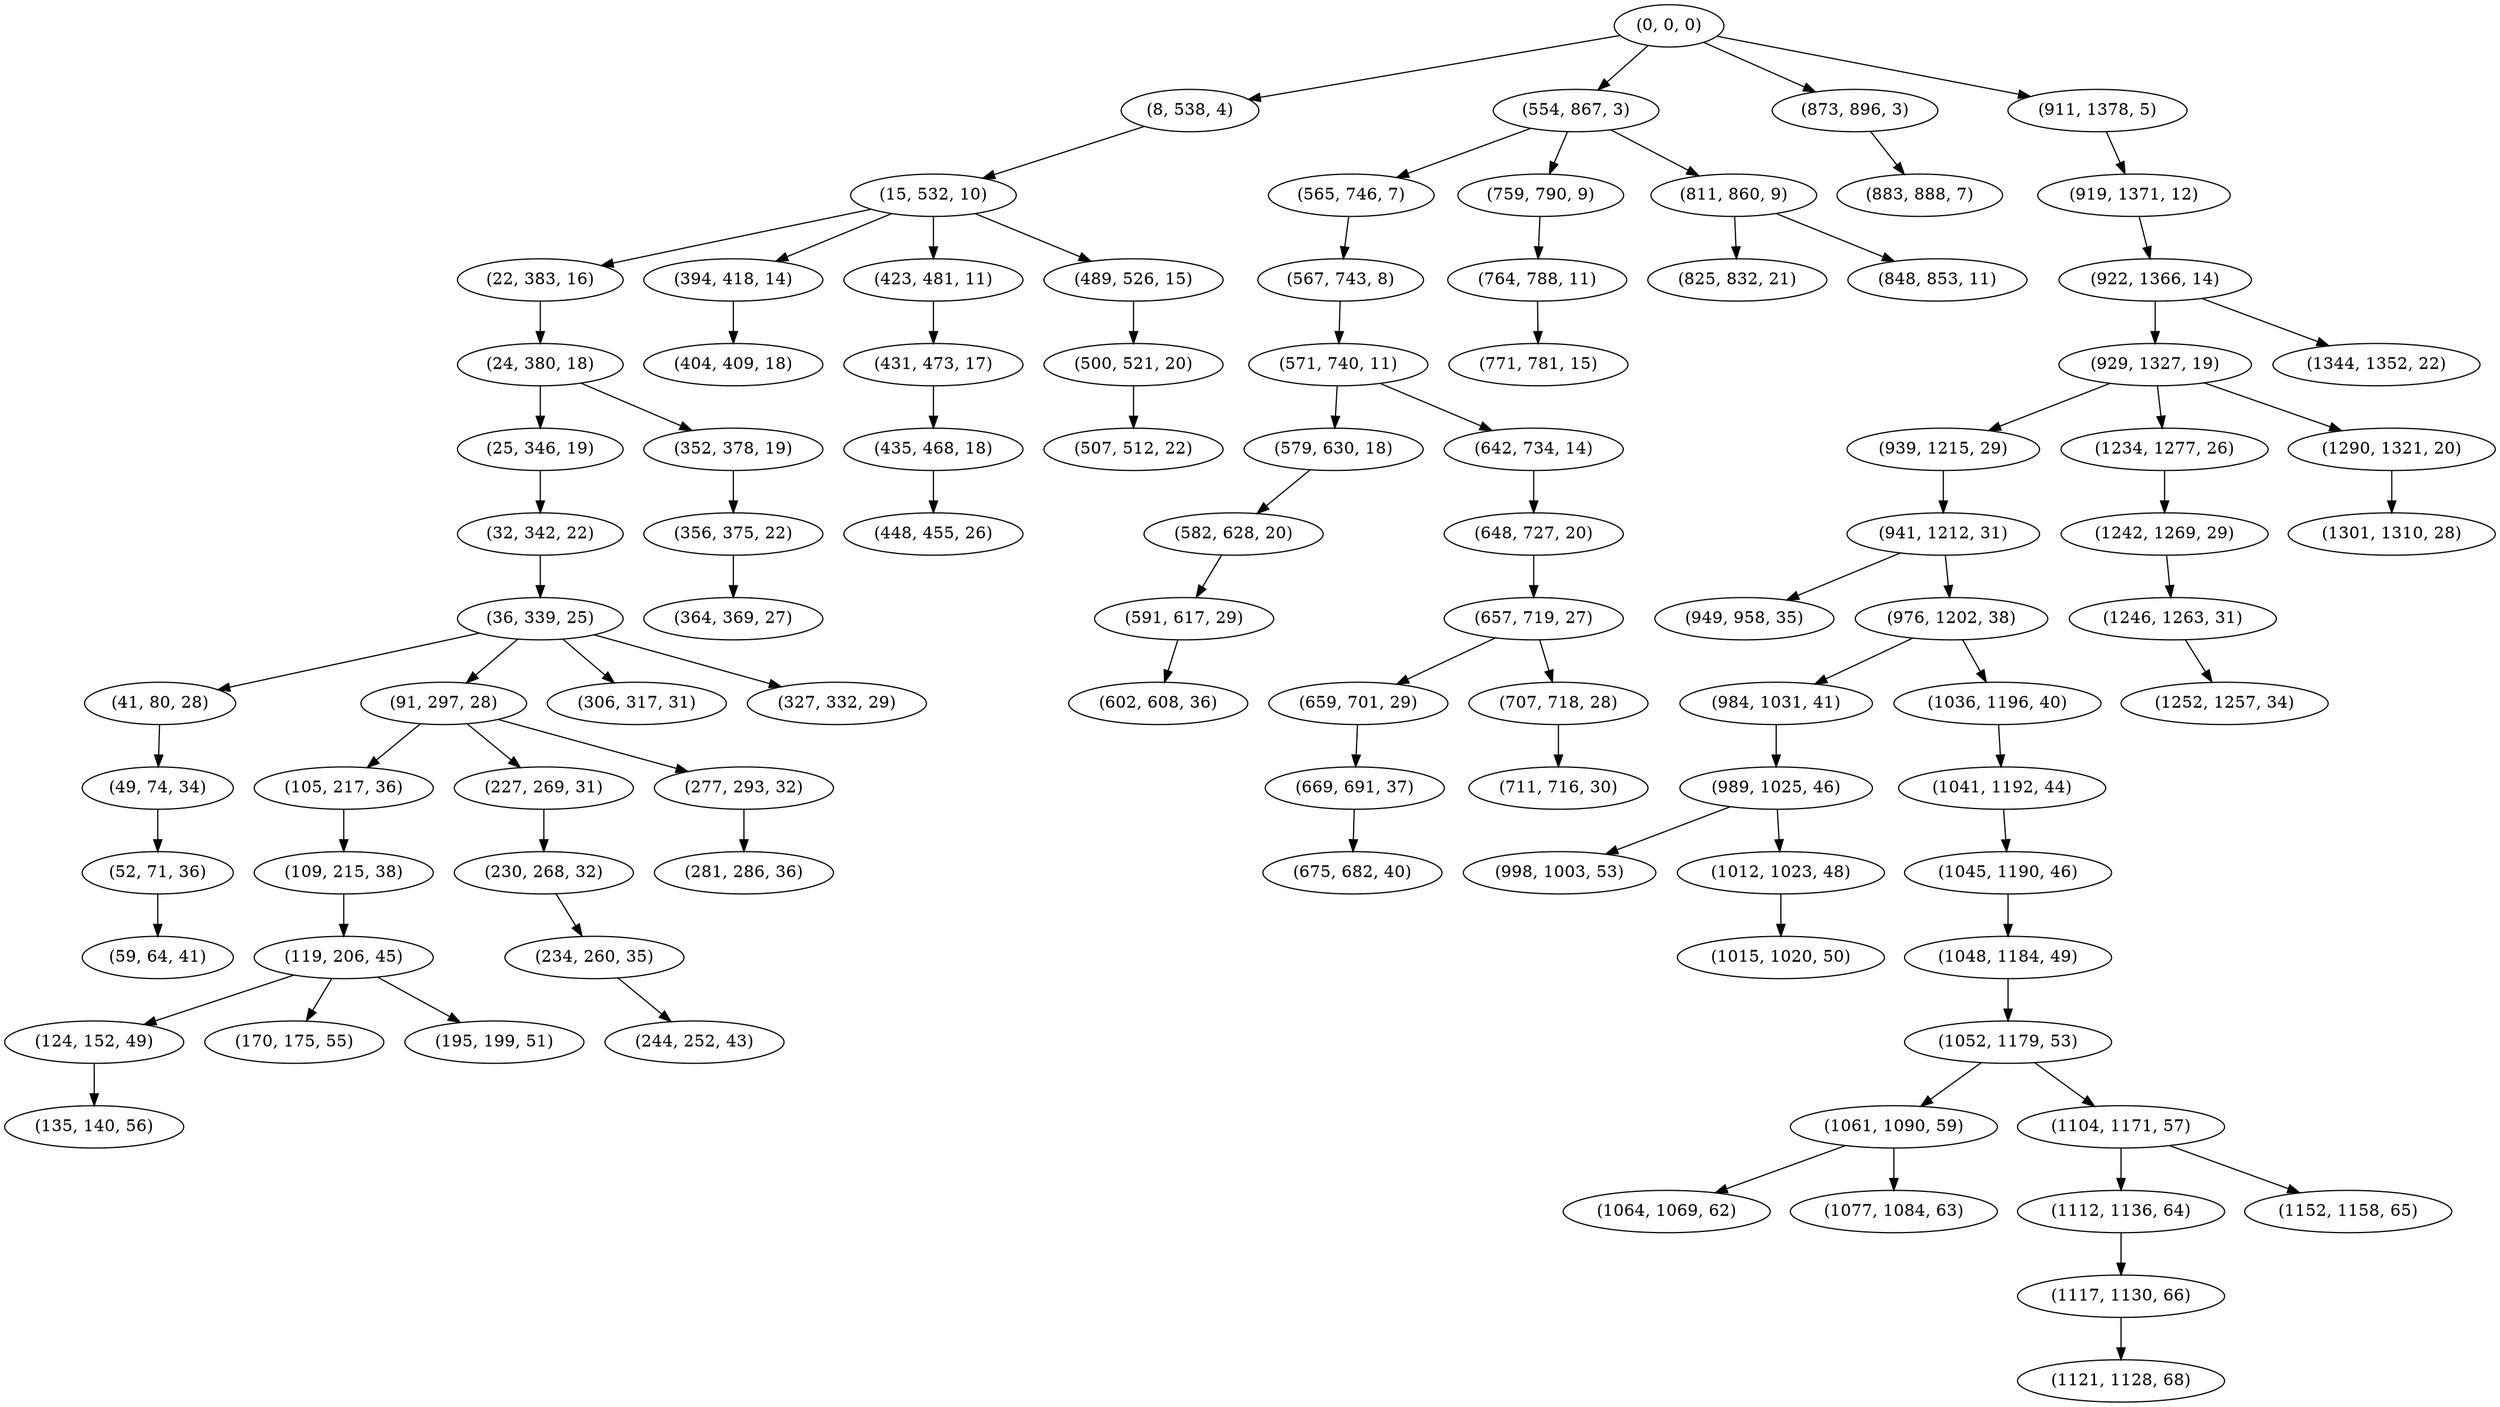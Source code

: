 digraph tree {
    "(0, 0, 0)";
    "(8, 538, 4)";
    "(15, 532, 10)";
    "(22, 383, 16)";
    "(24, 380, 18)";
    "(25, 346, 19)";
    "(32, 342, 22)";
    "(36, 339, 25)";
    "(41, 80, 28)";
    "(49, 74, 34)";
    "(52, 71, 36)";
    "(59, 64, 41)";
    "(91, 297, 28)";
    "(105, 217, 36)";
    "(109, 215, 38)";
    "(119, 206, 45)";
    "(124, 152, 49)";
    "(135, 140, 56)";
    "(170, 175, 55)";
    "(195, 199, 51)";
    "(227, 269, 31)";
    "(230, 268, 32)";
    "(234, 260, 35)";
    "(244, 252, 43)";
    "(277, 293, 32)";
    "(281, 286, 36)";
    "(306, 317, 31)";
    "(327, 332, 29)";
    "(352, 378, 19)";
    "(356, 375, 22)";
    "(364, 369, 27)";
    "(394, 418, 14)";
    "(404, 409, 18)";
    "(423, 481, 11)";
    "(431, 473, 17)";
    "(435, 468, 18)";
    "(448, 455, 26)";
    "(489, 526, 15)";
    "(500, 521, 20)";
    "(507, 512, 22)";
    "(554, 867, 3)";
    "(565, 746, 7)";
    "(567, 743, 8)";
    "(571, 740, 11)";
    "(579, 630, 18)";
    "(582, 628, 20)";
    "(591, 617, 29)";
    "(602, 608, 36)";
    "(642, 734, 14)";
    "(648, 727, 20)";
    "(657, 719, 27)";
    "(659, 701, 29)";
    "(669, 691, 37)";
    "(675, 682, 40)";
    "(707, 718, 28)";
    "(711, 716, 30)";
    "(759, 790, 9)";
    "(764, 788, 11)";
    "(771, 781, 15)";
    "(811, 860, 9)";
    "(825, 832, 21)";
    "(848, 853, 11)";
    "(873, 896, 3)";
    "(883, 888, 7)";
    "(911, 1378, 5)";
    "(919, 1371, 12)";
    "(922, 1366, 14)";
    "(929, 1327, 19)";
    "(939, 1215, 29)";
    "(941, 1212, 31)";
    "(949, 958, 35)";
    "(976, 1202, 38)";
    "(984, 1031, 41)";
    "(989, 1025, 46)";
    "(998, 1003, 53)";
    "(1012, 1023, 48)";
    "(1015, 1020, 50)";
    "(1036, 1196, 40)";
    "(1041, 1192, 44)";
    "(1045, 1190, 46)";
    "(1048, 1184, 49)";
    "(1052, 1179, 53)";
    "(1061, 1090, 59)";
    "(1064, 1069, 62)";
    "(1077, 1084, 63)";
    "(1104, 1171, 57)";
    "(1112, 1136, 64)";
    "(1117, 1130, 66)";
    "(1121, 1128, 68)";
    "(1152, 1158, 65)";
    "(1234, 1277, 26)";
    "(1242, 1269, 29)";
    "(1246, 1263, 31)";
    "(1252, 1257, 34)";
    "(1290, 1321, 20)";
    "(1301, 1310, 28)";
    "(1344, 1352, 22)";
    "(0, 0, 0)" -> "(8, 538, 4)";
    "(0, 0, 0)" -> "(554, 867, 3)";
    "(0, 0, 0)" -> "(873, 896, 3)";
    "(0, 0, 0)" -> "(911, 1378, 5)";
    "(8, 538, 4)" -> "(15, 532, 10)";
    "(15, 532, 10)" -> "(22, 383, 16)";
    "(15, 532, 10)" -> "(394, 418, 14)";
    "(15, 532, 10)" -> "(423, 481, 11)";
    "(15, 532, 10)" -> "(489, 526, 15)";
    "(22, 383, 16)" -> "(24, 380, 18)";
    "(24, 380, 18)" -> "(25, 346, 19)";
    "(24, 380, 18)" -> "(352, 378, 19)";
    "(25, 346, 19)" -> "(32, 342, 22)";
    "(32, 342, 22)" -> "(36, 339, 25)";
    "(36, 339, 25)" -> "(41, 80, 28)";
    "(36, 339, 25)" -> "(91, 297, 28)";
    "(36, 339, 25)" -> "(306, 317, 31)";
    "(36, 339, 25)" -> "(327, 332, 29)";
    "(41, 80, 28)" -> "(49, 74, 34)";
    "(49, 74, 34)" -> "(52, 71, 36)";
    "(52, 71, 36)" -> "(59, 64, 41)";
    "(91, 297, 28)" -> "(105, 217, 36)";
    "(91, 297, 28)" -> "(227, 269, 31)";
    "(91, 297, 28)" -> "(277, 293, 32)";
    "(105, 217, 36)" -> "(109, 215, 38)";
    "(109, 215, 38)" -> "(119, 206, 45)";
    "(119, 206, 45)" -> "(124, 152, 49)";
    "(119, 206, 45)" -> "(170, 175, 55)";
    "(119, 206, 45)" -> "(195, 199, 51)";
    "(124, 152, 49)" -> "(135, 140, 56)";
    "(227, 269, 31)" -> "(230, 268, 32)";
    "(230, 268, 32)" -> "(234, 260, 35)";
    "(234, 260, 35)" -> "(244, 252, 43)";
    "(277, 293, 32)" -> "(281, 286, 36)";
    "(352, 378, 19)" -> "(356, 375, 22)";
    "(356, 375, 22)" -> "(364, 369, 27)";
    "(394, 418, 14)" -> "(404, 409, 18)";
    "(423, 481, 11)" -> "(431, 473, 17)";
    "(431, 473, 17)" -> "(435, 468, 18)";
    "(435, 468, 18)" -> "(448, 455, 26)";
    "(489, 526, 15)" -> "(500, 521, 20)";
    "(500, 521, 20)" -> "(507, 512, 22)";
    "(554, 867, 3)" -> "(565, 746, 7)";
    "(554, 867, 3)" -> "(759, 790, 9)";
    "(554, 867, 3)" -> "(811, 860, 9)";
    "(565, 746, 7)" -> "(567, 743, 8)";
    "(567, 743, 8)" -> "(571, 740, 11)";
    "(571, 740, 11)" -> "(579, 630, 18)";
    "(571, 740, 11)" -> "(642, 734, 14)";
    "(579, 630, 18)" -> "(582, 628, 20)";
    "(582, 628, 20)" -> "(591, 617, 29)";
    "(591, 617, 29)" -> "(602, 608, 36)";
    "(642, 734, 14)" -> "(648, 727, 20)";
    "(648, 727, 20)" -> "(657, 719, 27)";
    "(657, 719, 27)" -> "(659, 701, 29)";
    "(657, 719, 27)" -> "(707, 718, 28)";
    "(659, 701, 29)" -> "(669, 691, 37)";
    "(669, 691, 37)" -> "(675, 682, 40)";
    "(707, 718, 28)" -> "(711, 716, 30)";
    "(759, 790, 9)" -> "(764, 788, 11)";
    "(764, 788, 11)" -> "(771, 781, 15)";
    "(811, 860, 9)" -> "(825, 832, 21)";
    "(811, 860, 9)" -> "(848, 853, 11)";
    "(873, 896, 3)" -> "(883, 888, 7)";
    "(911, 1378, 5)" -> "(919, 1371, 12)";
    "(919, 1371, 12)" -> "(922, 1366, 14)";
    "(922, 1366, 14)" -> "(929, 1327, 19)";
    "(922, 1366, 14)" -> "(1344, 1352, 22)";
    "(929, 1327, 19)" -> "(939, 1215, 29)";
    "(929, 1327, 19)" -> "(1234, 1277, 26)";
    "(929, 1327, 19)" -> "(1290, 1321, 20)";
    "(939, 1215, 29)" -> "(941, 1212, 31)";
    "(941, 1212, 31)" -> "(949, 958, 35)";
    "(941, 1212, 31)" -> "(976, 1202, 38)";
    "(976, 1202, 38)" -> "(984, 1031, 41)";
    "(976, 1202, 38)" -> "(1036, 1196, 40)";
    "(984, 1031, 41)" -> "(989, 1025, 46)";
    "(989, 1025, 46)" -> "(998, 1003, 53)";
    "(989, 1025, 46)" -> "(1012, 1023, 48)";
    "(1012, 1023, 48)" -> "(1015, 1020, 50)";
    "(1036, 1196, 40)" -> "(1041, 1192, 44)";
    "(1041, 1192, 44)" -> "(1045, 1190, 46)";
    "(1045, 1190, 46)" -> "(1048, 1184, 49)";
    "(1048, 1184, 49)" -> "(1052, 1179, 53)";
    "(1052, 1179, 53)" -> "(1061, 1090, 59)";
    "(1052, 1179, 53)" -> "(1104, 1171, 57)";
    "(1061, 1090, 59)" -> "(1064, 1069, 62)";
    "(1061, 1090, 59)" -> "(1077, 1084, 63)";
    "(1104, 1171, 57)" -> "(1112, 1136, 64)";
    "(1104, 1171, 57)" -> "(1152, 1158, 65)";
    "(1112, 1136, 64)" -> "(1117, 1130, 66)";
    "(1117, 1130, 66)" -> "(1121, 1128, 68)";
    "(1234, 1277, 26)" -> "(1242, 1269, 29)";
    "(1242, 1269, 29)" -> "(1246, 1263, 31)";
    "(1246, 1263, 31)" -> "(1252, 1257, 34)";
    "(1290, 1321, 20)" -> "(1301, 1310, 28)";
}
